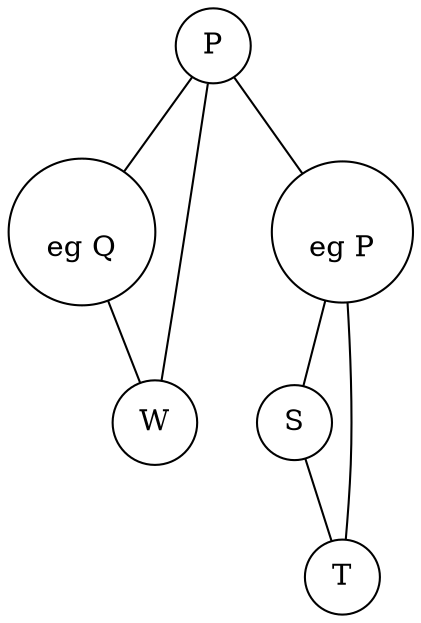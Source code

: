 graph g {
      graph[scale=0.5]
      p [shape=circle,label="P"]
      nq [shape=circle,label="\neg Q"]
      w [shape=circle,label="W"]
      np [shape=circle,label="\neg P"]
      s [shape=circle,label="S"]
      t [shape=circle,label="T"]

      p -- nq
      nq -- w
      p -- w
      p -- np
      np -- s
      s -- t
      t -- np
}
